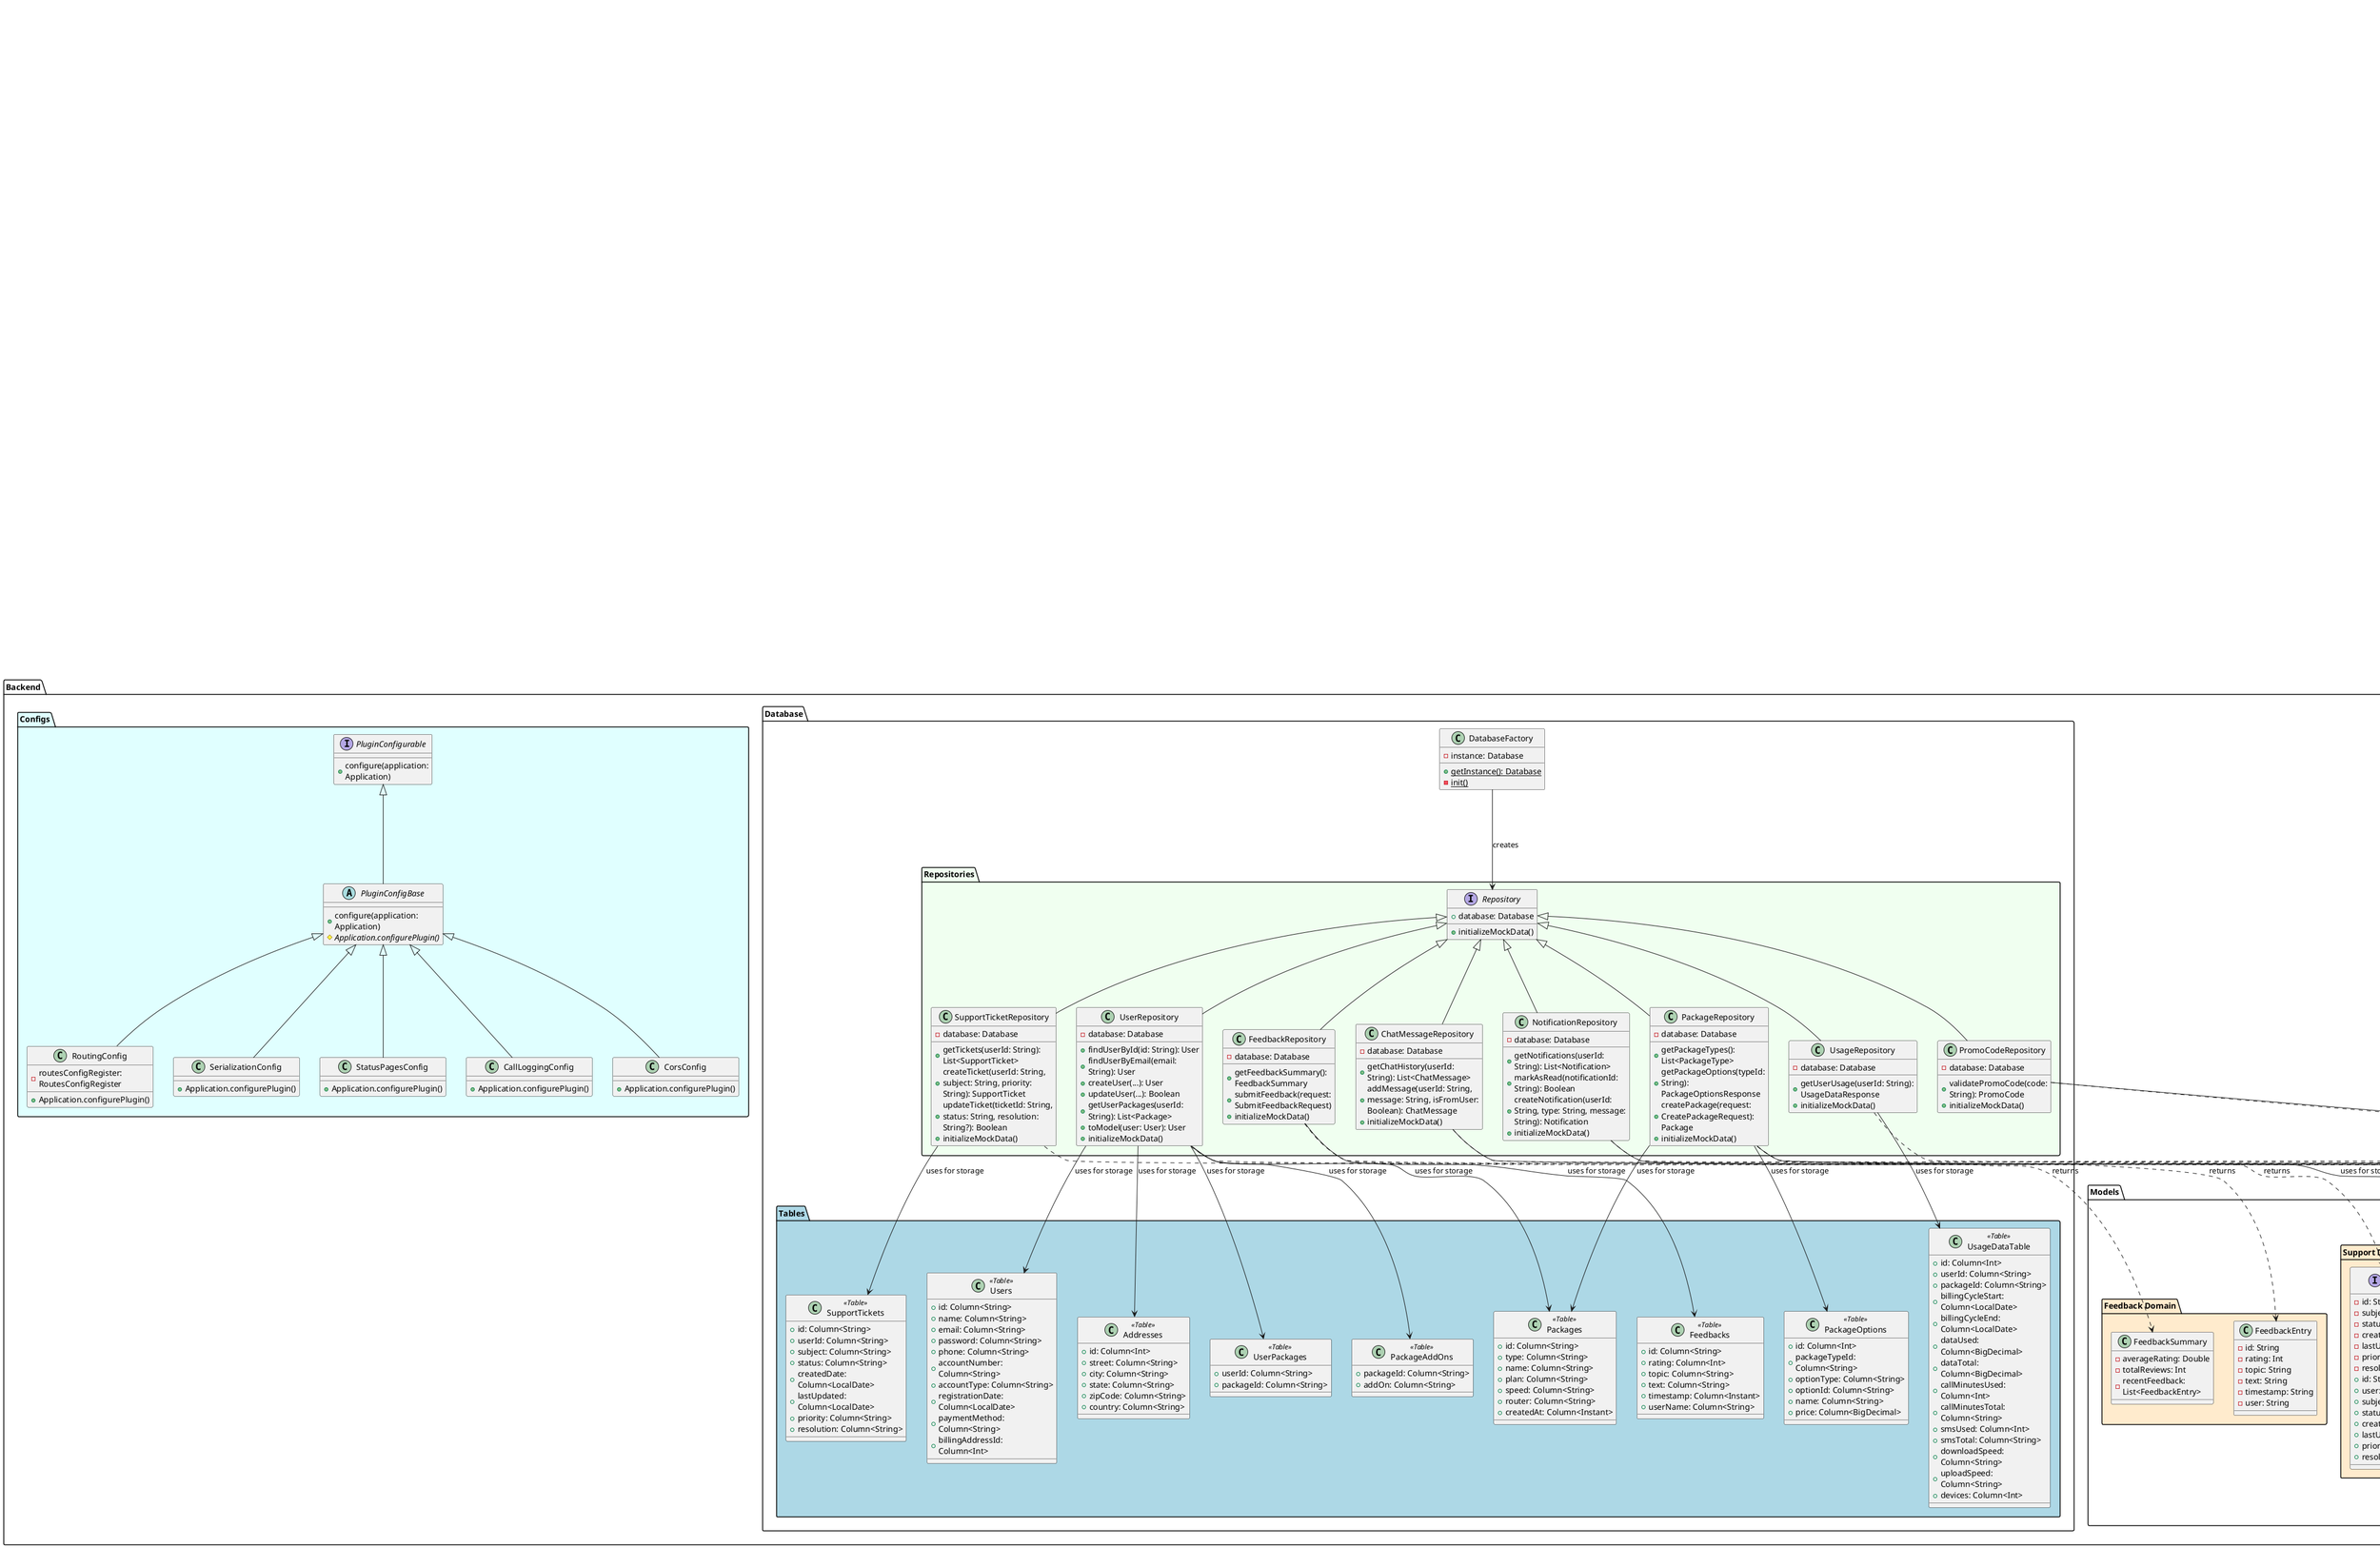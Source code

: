 @startuml "Telecom System Design Class Diagram"
top to bottom direction
skinparam wrapWidth 200

' =================== BACKEND PACKAGES ===================
package "Backend" {
  package "Models"  {
    ' =================== USER DOMAIN ===================
    package "User Domain" #FFEBCD{
      class User  {
        -id: String
        -name: String
        -email: String
        -password: String
        -phone: String
        -accountNumber: String
        -accountType: String
        -registrationDate: String
        -packages: List<UserPackage>
        -paymentMethod: String
        -billingAddress: Address
      }

      class Address  {
        -street: String
        -city: String
        -state: String
        -zipCode: String
        -country: String
      }

      class Notification  {
        -id: String
        -type: String
        -message: String
        -date: String
        -read: Boolean
      }

      interface User <<Entity>>  {
        +id: String
        +name: String
        +email: String
        +password: String
        +phone: String
        +accountNumber: String
        +accountType: String
        +registrationDate: LocalDate
        +paymentMethod: String
        +billingAddress: Address
      }

      interface Address <<Entity>>  {
        +id: Int
        +street: String
        +city: String
        +state: String
        +zipCode: String
        +country: String
      }
    }

    ' =================== PACKAGE DOMAIN ===================
    package "Package Domain" #FFEBCD{
      class UserPackage  {
        -id: String
        -type: String
        -name: String
        -plan: String
        -speed: String
        -router: String
        -addOns: List<String>
      }

      class PackageType  {
        -id: String
        -name: String
        -description: String
        -basePrice: Double
      }

      class Option  {
        -id: String
        -name: String
        -price: Double
      }

      class PackageOptionsResponse  {
        -speeds: List<Option>
        -routers: List<Option>
        -dataPlans: List<Option>
        -plans: List<Option>
        -addOns: List<Option>
      }

      class PromoCode  {
        -code: String
        -discount: Double
        -description: String
      }

      interface Package <<Entity>>  {
        +id: String
        +type: String
        +name: String
        +plan: String
        +speed: String
        +router: String
        +createdAt: Instant
        +addOns: List<String>
        +users: List<User>
      }
    }

    ' =================== USAGE DOMAIN ===================
    package "Usage Domain" #FFEBCD{
      class UsageDataResponse  {
        -currentBillingCycle: BillingCycle
        -previousBillingCycles: List<PreviousBillingCycle>
      }

      class BillingCycle  {
        -startDate: String
        -endDate: String
        -packages: Map<String, PackageUsage>
      }

      class PackageUsage  {
        -type: String
        -name: String
        -dataUsed: Double
        -dataTotal: Double
        -callMinutesUsed: Int
        -callMinutesTotal: String
        -smsUsed: Int
        -smsTotal: String
        -downloadSpeed: String
        -uploadSpeed: String
        -devices: Int
      }
    }

    ' =================== SUPPORT DOMAIN ===================
    package "Support Domain" #FFEBCD{
      class SupportTicket  {
        -id: String
        -subject: String
        -status: String
        -createdDate: String
        -lastUpdated: String
        -priority: String
        -resolution: String
      }

      class ChatMessage  {
        -type: String
        -text: String
        -time: String
      }

      interface SupportTicket <<Entity>>  {
        +id: String
        +user: User
        +subject: String
        +status: String
        +createdDate: LocalDate
        +lastUpdated: LocalDate
        +priority: String
        +resolution: String
      }
    }

    ' =================== FEEDBACK DOMAIN ===================
    package "Feedback Domain" #FFEBCD{
      class FeedbackEntry  {
        -id: String
        -rating: Int
        -topic: String
        -text: String
        -timestamp: String
        -user: String
      }

      class FeedbackSummary  {
        -averageRating: Double
        -totalReviews: Int
        -recentFeedback: List<FeedbackEntry>
      }
    }

  }

  package "Database"  {

    package "Tables" #lightblue {
      class Users <<Table>> {
        +id: Column<String>
        +name: Column<String>
        +email: Column<String>
        +password: Column<String>
        +phone: Column<String>
        +accountNumber: Column<String>
        +accountType: Column<String>
        +registrationDate: Column<LocalDate>
        +paymentMethod: Column<String>
        +billingAddressId: Column<Int>
      }

      class Addresses <<Table>> {
        +id: Column<Int>
        +street: Column<String>
        +city: Column<String>
        +state: Column<String>
        +zipCode: Column<String>
        +country: Column<String>
      }

      class Packages <<Table>> {
        +id: Column<String>
        +type: Column<String>
        +name: Column<String>
        +plan: Column<String>
        +speed: Column<String>
        +router: Column<String>
        +createdAt: Column<Instant>
      }

      class UserPackages <<Table>> {
        +userId: Column<String>
        +packageId: Column<String>
      }

      class PackageAddOns <<Table>> {
        +packageId: Column<String>
        +addOn: Column<String>
      }

      class Feedbacks <<Table>> {
        +id: Column<String>
        +rating: Column<Int>
        +topic: Column<String>
        +text: Column<String>
        +timestamp: Column<Instant>
        +userName: Column<String>
      }

      class SupportTickets <<Table>> {
        +id: Column<String>
        +userId: Column<String>
        +subject: Column<String>
        +status: Column<String>
        +createdDate: Column<LocalDate>
        +lastUpdated: Column<LocalDate>
        +priority: Column<String>
        +resolution: Column<String>
      }

      class UsageDataTable <<Table>> {
        +id: Column<Int>
        +userId: Column<String>
        +packageId: Column<String>
        +billingCycleStart: Column<LocalDate>
        +billingCycleEnd: Column<LocalDate>
        +dataUsed: Column<BigDecimal>
        +dataTotal: Column<BigDecimal>
        +callMinutesUsed: Column<Int>
        +callMinutesTotal: Column<String>
        +smsUsed: Column<Int>
        +smsTotal: Column<String>
        +downloadSpeed: Column<String>
        +uploadSpeed: Column<String>
        +devices: Column<Int>
      }

      class PackageOptions <<Table>> {
        +id: Column<Int>
        +packageTypeId: Column<String>
        +optionType: Column<String>
        +optionId: Column<String>
        +name: Column<String>
        +price: Column<BigDecimal>
      }
    }

    package "Repositories" #F0FFF0 {
      interface Repository {
        +database: Database
        +initializeMockData()
      }

      class UserRepository {
        -database: Database
        +findUserById(id: String): User
        +findUserByEmail(email: String): User
        +createUser(...): User
        +updateUser(...): Boolean
        +getUserPackages(userId: String): List<Package>
        +toModel(user: User): User
        +initializeMockData()
      }

      class FeedbackRepository {
        -database: Database
        +getFeedbackSummary(): FeedbackSummary
        +submitFeedback(request: SubmitFeedbackRequest)
        +initializeMockData()
      }

      class ChatMessageRepository {
        -database: Database
        +getChatHistory(userId: String): List<ChatMessage>
        +addMessage(userId: String, message: String, isFromUser: Boolean): ChatMessage
        +initializeMockData()
      }

      class NotificationRepository {
        -database: Database
        +getNotifications(userId: String): List<Notification>
        +markAsRead(notificationId: String): Boolean
        +createNotification(userId: String, type: String, message: String): Notification
        +initializeMockData()
      }

      class PackageRepository {
        -database: Database
        +getPackageTypes(): List<PackageType>
        +getPackageOptions(typeId: String): PackageOptionsResponse
        +createPackage(request: CreatePackageRequest): Package
        +initializeMockData()
      }

      class PromoCodeRepository {
        -database: Database
        +validatePromoCode(code: String): PromoCode
        +initializeMockData()
      }

      class SupportTicketRepository {
        -database: Database
        +getTickets(userId: String): List<SupportTicket>
        +createTicket(userId: String, subject: String, priority: String): SupportTicket
        +updateTicket(ticketId: String, status: String, resolution: String?): Boolean
        +initializeMockData()
      }

      class UsageRepository {
        -database: Database
        +getUserUsage(userId: String): UsageDataResponse
        +initializeMockData()
      }
    }

    class DatabaseFactory {
      -instance: Database
      +{static} getInstance(): Database
      -{static} init()
    }
  }

  package "Routes" #lightcyan {
    interface RouteConfigurable {
      +configure(route: Route)
    }

    abstract class RouteConfigBase {
      #SAFE_DELIMITER: String
      +configure(route: Route)
      #{abstract} Route.configureRoutes()
    }

    class AuthRoutes {
      +Route.configureRoutes()
    }

    class FeedbackRoutes {
      -feedbackRepository: FeedbackRepository
      +Route.configureRoutes()
    }

    class ChatRoutes {
      -chatMessageRepository: ChatMessageRepository
      +Route.configureRoutes()
    }

    class OtherUserDataRoutes {
      -userRepository: UserRepository
      -notificationRepository: NotificationRepository
      +Route.configureRoutes()
    }

    class PackagesRoutes {
      -packageRepository: PackageRepository
      -promoCodeRepository: PromoCodeRepository
      +Route.configureRoutes()
    }

    class UsageRoutes {
      -usageRepository: UsageRepository
      +Route.configureRoutes()
    }

    class UserProfileRoutes {
      -userRepository: UserRepository
      +Route.configureRoutes()
    }
  }

  package "Configs" #lightcyan {
    interface PluginConfigurable {
      +configure(application: Application)
    }

    abstract class PluginConfigBase {
      +configure(application: Application)
      #{abstract} Application.configurePlugin()
    }

    class CallLoggingConfig {
      +Application.configurePlugin()
    }

    class CorsConfig {
      +Application.configurePlugin()
    }

    class RoutingConfig {
      -routesConfigRegister: RoutesConfigRegister
      +Application.configurePlugin()
    }

    class SerializationConfig {
      +Application.configurePlugin()
    }

    class StatusPagesConfig {
      +Application.configurePlugin()
    }
  }
}

' =================== API ROUTES ===================
interface "API ROUTES" as ApiRoutes #orange {
  /users/**
  /packages/**
  /usage/**
  /tickets/**
  /chat/**
  /feedback/**
}

' =================== FRONTEND PACKAGES ===================
package "Frontend" {
  package "View" #lightpink {
    class UserDashboardView {
      +renderUserProfile()
      +renderUsageData()
      +renderPackages()
      +renderBillingInfo()
    }

    class PackageView {
      +renderAvailablePackages()
      +renderPackageDetails()
      +renderOrderForm()
      +renderPromoCodeInput()
    }

    class SupportView {
      +renderTicketList()
      +renderTicketDetails()
      +renderCreateTicketForm()
      +renderChatInterface()
    }

    class FeedbackView {
      +renderFeedbackForm()
      +renderThankYouPage()
    }

    class LoginView {
      +renderLoginForm()
      +renderRegistrationForm()
      +renderForgotPasswordForm()
    }

    class CommonComponents {
      +renderHeader()
      +renderFooter()
      +renderNavigation()
      +renderNotification()
      +renderLoading()
      +renderError()
    }
  }

  package "Controller" #lightyellow {
    class UserController {
      +registerUser(userData)
      +loginUser(credentials)
      +logoutUser()
      +getUserProfile()
      +updateUserProfile(userData)
      +handleRegistrationForm()
      +handleLoginForm()
      +handleProfileUpdateForm()
    }

    class PackageController {
      +getPackageTypes()
      +getPackageOptions(typeId)
      +validatePromoCode(code)
      +orderPackage(packageData)
      +handlePackageSelection()
      +handlePromoCodeValidation()
      +handlePackageOrder()
    }

    class UsageController {
      +getUserUsageData()
      +refreshUsageData()
      +handleUsageDataFilters()
      +initializeUsagePage()
      +createPackageSection(pkg)
      +deletePackage(packageId)
    }

    class SupportController {
      +getSupportTickets()
      +createSupportTicket(ticketData)
      +updateSupportTicket(ticketId, data)
      +getChatHistory()
      +sendChatMessage(message)
      +handleTicketForm()
      +handleChatInput()
    }

    class FeedbackController {
      +submitFeedback(feedbackData)
      +handleFeedbackForm()
    }
  }

  package "Model" #lightgreen {
    class ApiService {
      +get(endpoint, params)
      +post(endpoint, data)
      +put(endpoint, data)
      +delete(endpoint)
      +handleApiResponse(response)
      +getAuthHeaders()
    }

    class UserModel {
      +loginUser(email, password, rememberMe)
      +registerUser(fullName, email, password, confirmPassword, agreeTerms)
      +getUserProfile()
      +updateUserProfile(profileData)
      +getUserSupportTickets()
      +getUserNotifications()
      +markNotificationAsRead(notificationId)
    }

    class PackageModel {
      +getPackageTypes()
      +getPackageOptions(packageTypeId)
      +validatePromoCode(promoCode)
      +submitOrder(orderDetails)
    }

    class UsageModel {
      +getUserUsage()
      +deletePackage(packageId)
    }

    class FeedbackModel {
      +getFeedbackSummary()
      +submitFeedback(feedbackData)
    }

    class ChatModel {
      +getChatHistory()
      +sendChatMessage(messageText)
    }
  }
}

' =================== RELATIONSHIPS ===================

' Backend relationships
Repository <|-- UserRepository
Repository <|-- FeedbackRepository
Repository <|-- ChatMessageRepository
Repository <|-- NotificationRepository
Repository <|-- PackageRepository
Repository <|-- PromoCodeRepository
Repository <|-- SupportTicketRepository
Repository <|-- UsageRepository

RouteConfigurable <|-- RouteConfigBase
RouteConfigBase <|-- AuthRoutes
RouteConfigBase <|-- FeedbackRoutes
RouteConfigBase <|-- ChatRoutes
RouteConfigBase <|-- OtherUserDataRoutes
RouteConfigBase <|-- PackagesRoutes
RouteConfigBase <|-- UsageRoutes
RouteConfigBase <|-- UserProfileRoutes

PluginConfigurable <|-- PluginConfigBase
PluginConfigBase <|-- CallLoggingConfig
PluginConfigBase <|-- CorsConfig
PluginConfigBase <|-- RoutingConfig
PluginConfigBase <|-- SerializationConfig
PluginConfigBase <|-- StatusPagesConfig

UserRepository --> Users : uses for storage
UserRepository --> Addresses : uses for storage
UserRepository --> Packages : uses for storage
UserRepository --> UserPackages : uses for storage
UserRepository --> PackageAddOns : uses for storage
UserRepository ..> User : returns

FeedbackRepository --> Feedbacks : uses for storage
FeedbackRepository ..> FeedbackEntry : returns
FeedbackRepository ..> FeedbackSummary : returns

ChatMessageRepository --> ChatMessage : uses for storage
ChatMessageRepository ..> ChatMessage : returns

NotificationRepository --> Notification : uses for storage
NotificationRepository ..> Notification : returns

PackageRepository --> Packages : uses for storage
PackageRepository --> PackageType : uses for storage
PackageRepository --> PackageOptions : uses for storage
PackageRepository ..> PackageType : returns
PackageRepository ..> Option : returns
PackageRepository ..> PackageOptionsResponse : returns

PromoCodeRepository --> PromoCode : uses for storage
PromoCodeRepository ..> PromoCode : returns

SupportTicketRepository --> SupportTickets : uses for storage
SupportTicketRepository ..> SupportTicket : returns

UsageRepository --> UsageDataTable : uses for storage
UsageRepository ..> UsageDataResponse : returns
DatabaseFactory --> Repository : creates

' Frontend relationships
UserDashboardView --> UserController : uses
UserDashboardView --> UsageController : uses
UserDashboardView --> PackageController : uses

PackageView --> PackageController : uses
SupportView --> SupportController : uses
FeedbackView --> FeedbackController : uses
LoginView --> UserController : uses

UserController --> UserModel : uses
PackageController --> PackageModel : uses
UsageController --> UsageModel : uses
SupportController --> UserModel : uses
SupportController --> ChatModel : uses
FeedbackController --> FeedbackModel : uses

UserModel --> ApiService : uses
PackageModel --> ApiService : uses
UsageModel --> ApiService : uses
FeedbackModel --> ApiService : uses
ChatModel --> ApiService : uses

CommonComponents --* UserDashboardView : included in
CommonComponents --* PackageView : included in
CommonComponents --* SupportView : included in
CommonComponents --* FeedbackView : included in
CommonComponents --* LoginView : included in

' Cross-layer relationships
ApiService ..> ApiRoutes : sends requests to
ApiRoutes ..> AuthRoutes : routes to
ApiRoutes ..> FeedbackRoutes : routes to
ApiRoutes ..> ChatRoutes : routes to
ApiRoutes ..> OtherUserDataRoutes : routes to
ApiRoutes ..> PackagesRoutes : routes to
ApiRoutes ..> UsageRoutes : routes to
ApiRoutes ..> UserProfileRoutes : routes to

@enduml
